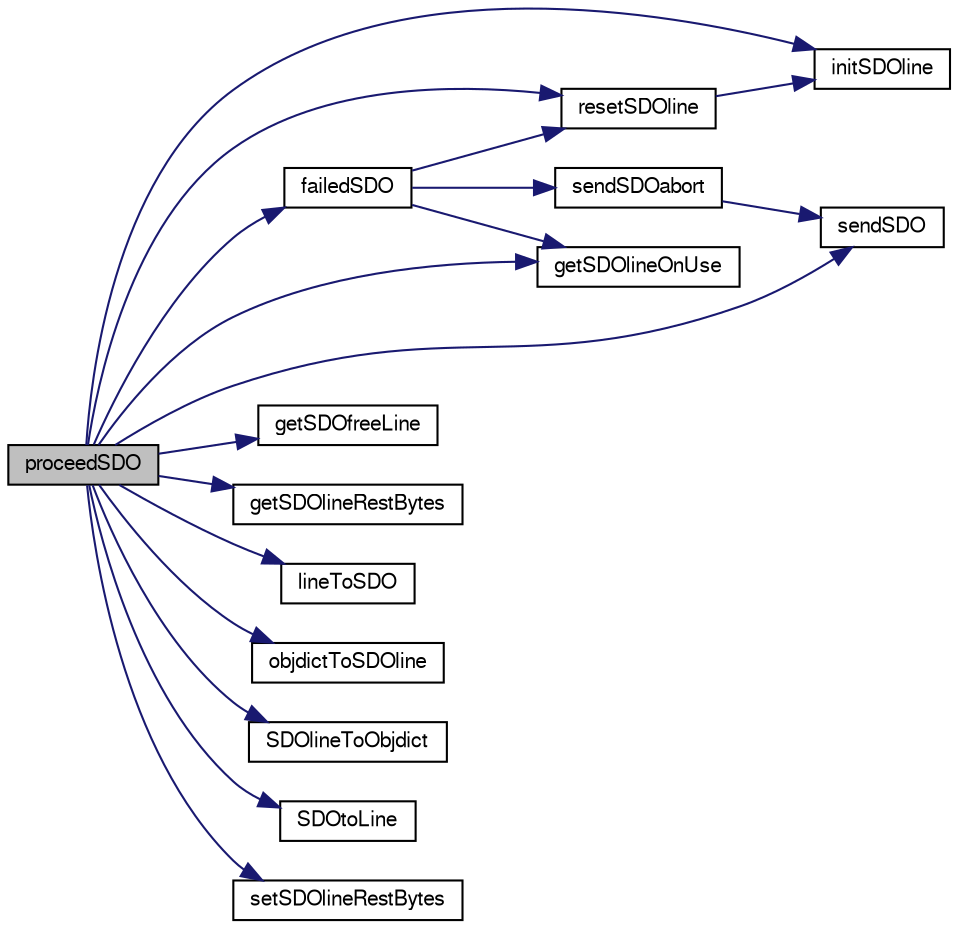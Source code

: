 digraph "proceedSDO"
{
  edge [fontname="FreeSans",fontsize="10",labelfontname="FreeSans",labelfontsize="10"];
  node [fontname="FreeSans",fontsize="10",shape=record];
  rankdir="LR";
  Node1 [label="proceedSDO",height=0.2,width=0.4,color="black", fillcolor="grey75", style="filled" fontcolor="black"];
  Node1 -> Node2 [color="midnightblue",fontsize="10",style="solid",fontname="FreeSans"];
  Node2 [label="failedSDO",height=0.2,width=0.4,color="black", fillcolor="white", style="filled",URL="$sdo_8c.html#a50665fc13aa385b1b523013cf9166523",tooltip="Called when an internal SDO abort occurs. Release the line * Only if server * If client, the line must be released manually in the core application. The reason of that is to permit the program to read the transfers structure before its reset, because many informations are stored on it : index, subindex, data received or trasmited, ... In all cases, sends a SDO abort. "];
  Node2 -> Node3 [color="midnightblue",fontsize="10",style="solid",fontname="FreeSans"];
  Node3 [label="getSDOlineOnUse",height=0.2,width=0.4,color="black", fillcolor="white", style="filled",URL="$sdo_8c.html#a3a6660620ea5fb37d311afc3d9a301c2",tooltip="Search for the line, in the transfers array, which contains the beginning of the reception of a fragm..."];
  Node2 -> Node4 [color="midnightblue",fontsize="10",style="solid",fontname="FreeSans"];
  Node4 [label="resetSDOline",height=0.2,width=0.4,color="black", fillcolor="white", style="filled",URL="$sdo_8c.html#a42d33be015d4c4c83c73f1f0e588f481",tooltip="Reset an unused line. "];
  Node4 -> Node5 [color="midnightblue",fontsize="10",style="solid",fontname="FreeSans"];
  Node5 [label="initSDOline",height=0.2,width=0.4,color="black", fillcolor="white", style="filled",URL="$sdo_8c.html#aa570e2c8e69527298b428563a38ced9f",tooltip="Initialize some fields of the structure. "];
  Node2 -> Node6 [color="midnightblue",fontsize="10",style="solid",fontname="FreeSans"];
  Node6 [label="sendSDOabort",height=0.2,width=0.4,color="black", fillcolor="white", style="filled",URL="$sdo_8c.html#a8d0032d382891d6804947e9514fe3720",tooltip="Transmit a SDO error to the client. The reasons may be : Read/Write to a undefined object Read/Write ..."];
  Node6 -> Node7 [color="midnightblue",fontsize="10",style="solid",fontname="FreeSans"];
  Node7 [label="sendSDO",height=0.2,width=0.4,color="black", fillcolor="white", style="filled",URL="$sdo_8c.html#a2f61d90737fb951b4b33c05e9b9810d7",tooltip="Transmit a SDO frame on the bus bus_id. "];
  Node1 -> Node8 [color="midnightblue",fontsize="10",style="solid",fontname="FreeSans"];
  Node8 [label="getSDOfreeLine",height=0.2,width=0.4,color="black", fillcolor="white", style="filled",URL="$sdo_8c.html#a58d1f9691977617601beb9e5b4123252",tooltip="Search for an unused line in the transfers array to store a new SDO. ie a line which value of the fie..."];
  Node1 -> Node3 [color="midnightblue",fontsize="10",style="solid",fontname="FreeSans"];
  Node1 -> Node9 [color="midnightblue",fontsize="10",style="solid",fontname="FreeSans"];
  Node9 [label="getSDOlineRestBytes",height=0.2,width=0.4,color="black", fillcolor="white", style="filled",URL="$sdo_8c.html#a7654021041675c1389fd2d1b590ff7cb",tooltip="Bytes in the line structure which must be transmited (or received) "];
  Node1 -> Node5 [color="midnightblue",fontsize="10",style="solid",fontname="FreeSans"];
  Node1 -> Node10 [color="midnightblue",fontsize="10",style="solid",fontname="FreeSans"];
  Node10 [label="lineToSDO",height=0.2,width=0.4,color="black", fillcolor="white", style="filled",URL="$sdo_8c.html#a2b662491084d03f3ad43d280a45ef23e",tooltip="Copy data from an existant line in the argument &quot;* data&quot;. "];
  Node1 -> Node11 [color="midnightblue",fontsize="10",style="solid",fontname="FreeSans"];
  Node11 [label="objdictToSDOline",height=0.2,width=0.4,color="black", fillcolor="white", style="filled",URL="$sdo_8c.html#a29427a80fd1aeabff30bf0602fbc220f",tooltip="Copy the data from the object dictionary to the SDO line for a network transfer. "];
  Node1 -> Node4 [color="midnightblue",fontsize="10",style="solid",fontname="FreeSans"];
  Node1 -> Node12 [color="midnightblue",fontsize="10",style="solid",fontname="FreeSans"];
  Node12 [label="SDOlineToObjdict",height=0.2,width=0.4,color="black", fillcolor="white", style="filled",URL="$sdo_8c.html#a2eb5309dca3a7363da5e5e7230b85d58",tooltip="Copy the data received from the SDO line transfer to the object dictionary. "];
  Node1 -> Node13 [color="midnightblue",fontsize="10",style="solid",fontname="FreeSans"];
  Node13 [label="SDOtoLine",height=0.2,width=0.4,color="black", fillcolor="white", style="filled",URL="$sdo_8c.html#a5efdbb02d210aad29c6d162600d3ae55",tooltip="Add data to an existant line. "];
  Node1 -> Node7 [color="midnightblue",fontsize="10",style="solid",fontname="FreeSans"];
  Node1 -> Node14 [color="midnightblue",fontsize="10",style="solid",fontname="FreeSans"];
  Node14 [label="setSDOlineRestBytes",height=0.2,width=0.4,color="black", fillcolor="white", style="filled",URL="$sdo_8c.html#a7ca56a650c5daaa24c89370f3b3d7bb0",tooltip="Store in the line structure the nb of bytes which must be transmited (or received) ..."];
}
